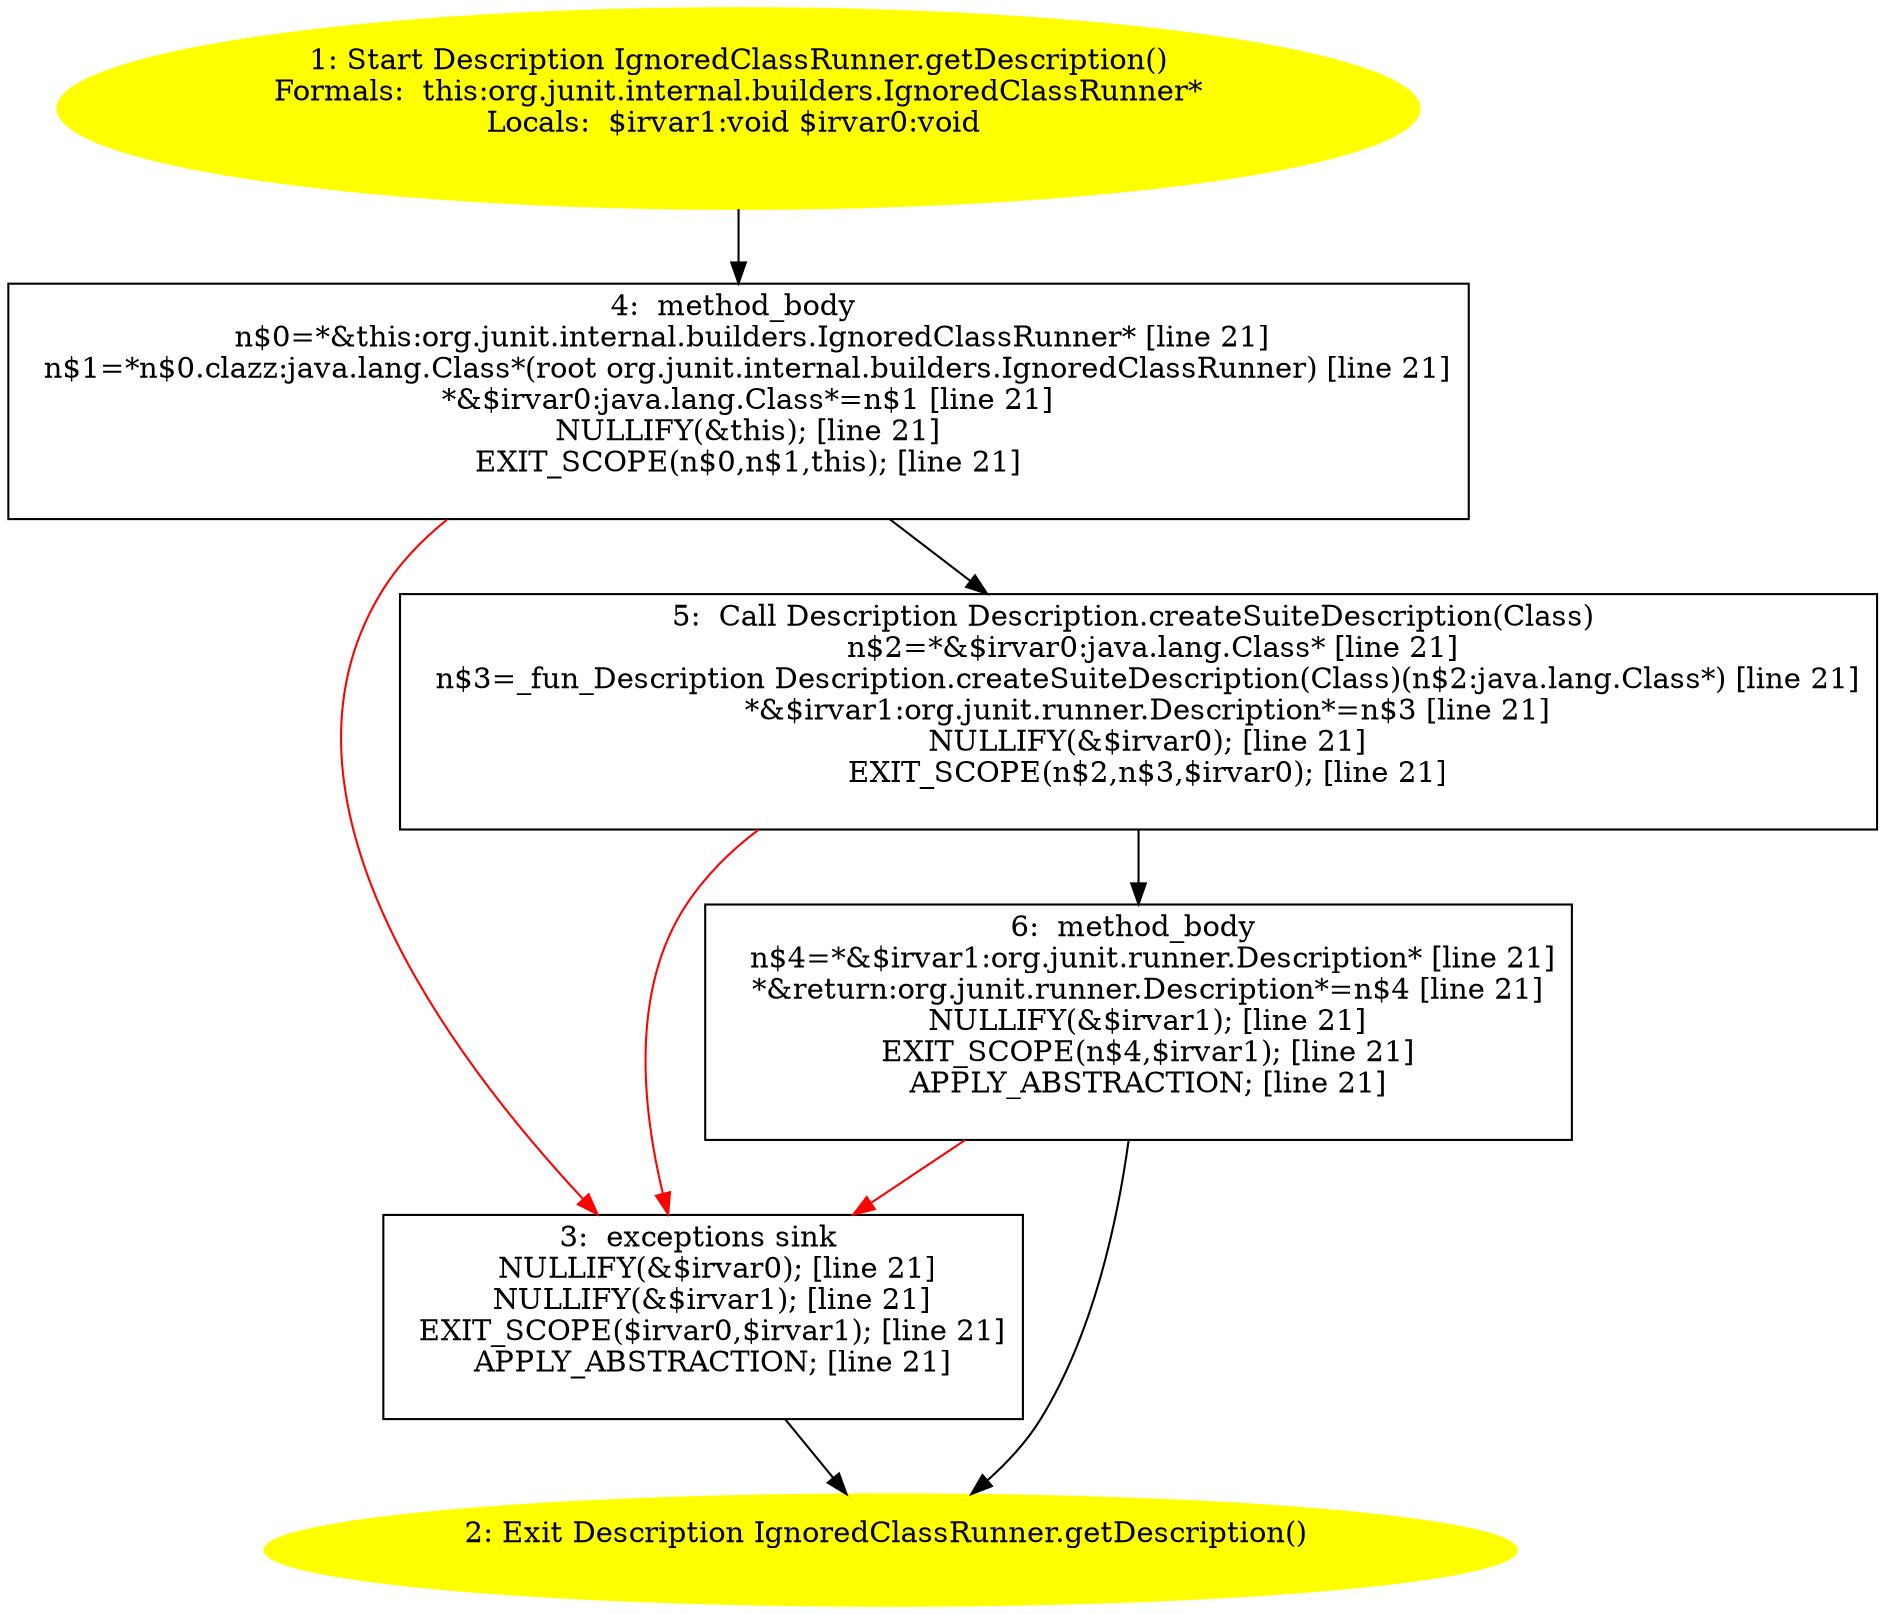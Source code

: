 /* @generated */
digraph cfg {
"org.junit.internal.builders.IgnoredClassRunner.getDescription():org.junit.runner.Description.c0cf0b6c769836f11bf67cda9795a4e4_1" [label="1: Start Description IgnoredClassRunner.getDescription()\nFormals:  this:org.junit.internal.builders.IgnoredClassRunner*\nLocals:  $irvar1:void $irvar0:void \n  " color=yellow style=filled]
	

	 "org.junit.internal.builders.IgnoredClassRunner.getDescription():org.junit.runner.Description.c0cf0b6c769836f11bf67cda9795a4e4_1" -> "org.junit.internal.builders.IgnoredClassRunner.getDescription():org.junit.runner.Description.c0cf0b6c769836f11bf67cda9795a4e4_4" ;
"org.junit.internal.builders.IgnoredClassRunner.getDescription():org.junit.runner.Description.c0cf0b6c769836f11bf67cda9795a4e4_2" [label="2: Exit Description IgnoredClassRunner.getDescription() \n  " color=yellow style=filled]
	

"org.junit.internal.builders.IgnoredClassRunner.getDescription():org.junit.runner.Description.c0cf0b6c769836f11bf67cda9795a4e4_3" [label="3:  exceptions sink \n   NULLIFY(&$irvar0); [line 21]\n  NULLIFY(&$irvar1); [line 21]\n  EXIT_SCOPE($irvar0,$irvar1); [line 21]\n  APPLY_ABSTRACTION; [line 21]\n " shape="box"]
	

	 "org.junit.internal.builders.IgnoredClassRunner.getDescription():org.junit.runner.Description.c0cf0b6c769836f11bf67cda9795a4e4_3" -> "org.junit.internal.builders.IgnoredClassRunner.getDescription():org.junit.runner.Description.c0cf0b6c769836f11bf67cda9795a4e4_2" ;
"org.junit.internal.builders.IgnoredClassRunner.getDescription():org.junit.runner.Description.c0cf0b6c769836f11bf67cda9795a4e4_4" [label="4:  method_body \n   n$0=*&this:org.junit.internal.builders.IgnoredClassRunner* [line 21]\n  n$1=*n$0.clazz:java.lang.Class*(root org.junit.internal.builders.IgnoredClassRunner) [line 21]\n  *&$irvar0:java.lang.Class*=n$1 [line 21]\n  NULLIFY(&this); [line 21]\n  EXIT_SCOPE(n$0,n$1,this); [line 21]\n " shape="box"]
	

	 "org.junit.internal.builders.IgnoredClassRunner.getDescription():org.junit.runner.Description.c0cf0b6c769836f11bf67cda9795a4e4_4" -> "org.junit.internal.builders.IgnoredClassRunner.getDescription():org.junit.runner.Description.c0cf0b6c769836f11bf67cda9795a4e4_5" ;
	 "org.junit.internal.builders.IgnoredClassRunner.getDescription():org.junit.runner.Description.c0cf0b6c769836f11bf67cda9795a4e4_4" -> "org.junit.internal.builders.IgnoredClassRunner.getDescription():org.junit.runner.Description.c0cf0b6c769836f11bf67cda9795a4e4_3" [color="red" ];
"org.junit.internal.builders.IgnoredClassRunner.getDescription():org.junit.runner.Description.c0cf0b6c769836f11bf67cda9795a4e4_5" [label="5:  Call Description Description.createSuiteDescription(Class) \n   n$2=*&$irvar0:java.lang.Class* [line 21]\n  n$3=_fun_Description Description.createSuiteDescription(Class)(n$2:java.lang.Class*) [line 21]\n  *&$irvar1:org.junit.runner.Description*=n$3 [line 21]\n  NULLIFY(&$irvar0); [line 21]\n  EXIT_SCOPE(n$2,n$3,$irvar0); [line 21]\n " shape="box"]
	

	 "org.junit.internal.builders.IgnoredClassRunner.getDescription():org.junit.runner.Description.c0cf0b6c769836f11bf67cda9795a4e4_5" -> "org.junit.internal.builders.IgnoredClassRunner.getDescription():org.junit.runner.Description.c0cf0b6c769836f11bf67cda9795a4e4_6" ;
	 "org.junit.internal.builders.IgnoredClassRunner.getDescription():org.junit.runner.Description.c0cf0b6c769836f11bf67cda9795a4e4_5" -> "org.junit.internal.builders.IgnoredClassRunner.getDescription():org.junit.runner.Description.c0cf0b6c769836f11bf67cda9795a4e4_3" [color="red" ];
"org.junit.internal.builders.IgnoredClassRunner.getDescription():org.junit.runner.Description.c0cf0b6c769836f11bf67cda9795a4e4_6" [label="6:  method_body \n   n$4=*&$irvar1:org.junit.runner.Description* [line 21]\n  *&return:org.junit.runner.Description*=n$4 [line 21]\n  NULLIFY(&$irvar1); [line 21]\n  EXIT_SCOPE(n$4,$irvar1); [line 21]\n  APPLY_ABSTRACTION; [line 21]\n " shape="box"]
	

	 "org.junit.internal.builders.IgnoredClassRunner.getDescription():org.junit.runner.Description.c0cf0b6c769836f11bf67cda9795a4e4_6" -> "org.junit.internal.builders.IgnoredClassRunner.getDescription():org.junit.runner.Description.c0cf0b6c769836f11bf67cda9795a4e4_2" ;
	 "org.junit.internal.builders.IgnoredClassRunner.getDescription():org.junit.runner.Description.c0cf0b6c769836f11bf67cda9795a4e4_6" -> "org.junit.internal.builders.IgnoredClassRunner.getDescription():org.junit.runner.Description.c0cf0b6c769836f11bf67cda9795a4e4_3" [color="red" ];
}
